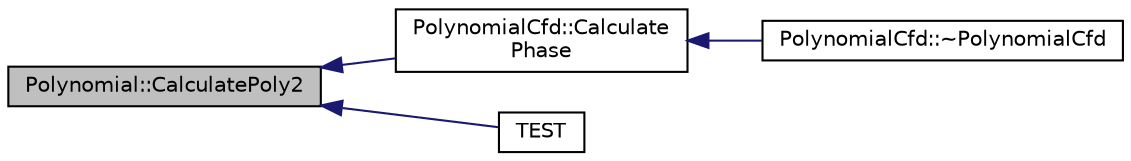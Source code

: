 digraph "Polynomial::CalculatePoly2"
{
  edge [fontname="Helvetica",fontsize="10",labelfontname="Helvetica",labelfontsize="10"];
  node [fontname="Helvetica",fontsize="10",shape=record];
  rankdir="LR";
  Node1 [label="Polynomial::CalculatePoly2",height=0.2,width=0.4,color="black", fillcolor="grey75", style="filled", fontcolor="black"];
  Node1 -> Node2 [dir="back",color="midnightblue",fontsize="10",style="solid",fontname="Helvetica"];
  Node2 [label="PolynomialCfd::Calculate\lPhase",height=0.2,width=0.4,color="black", fillcolor="white", style="filled",URL="$de/d2b/class_polynomial_cfd.html#a13608275fdf7bf016f3ba03d0618b87f",tooltip="Perform CFD analysis on the waveform using the pol2 algorithm. "];
  Node2 -> Node3 [dir="back",color="midnightblue",fontsize="10",style="solid",fontname="Helvetica"];
  Node3 [label="PolynomialCfd::~PolynomialCfd",height=0.2,width=0.4,color="black", fillcolor="white", style="filled",URL="$de/d2b/class_polynomial_cfd.html#ae9ee5e55f239fa460a45e4e95a5f22bb"];
  Node1 -> Node4 [dir="back",color="midnightblue",fontsize="10",style="solid",fontname="Helvetica"];
  Node4 [label="TEST",height=0.2,width=0.4,color="black", fillcolor="white", style="filled",URL="$d4/d7b/unittest-_helper_functions_8cpp.html#a4596ac4f3a1d624d63f6a08566c10ca0"];
}
